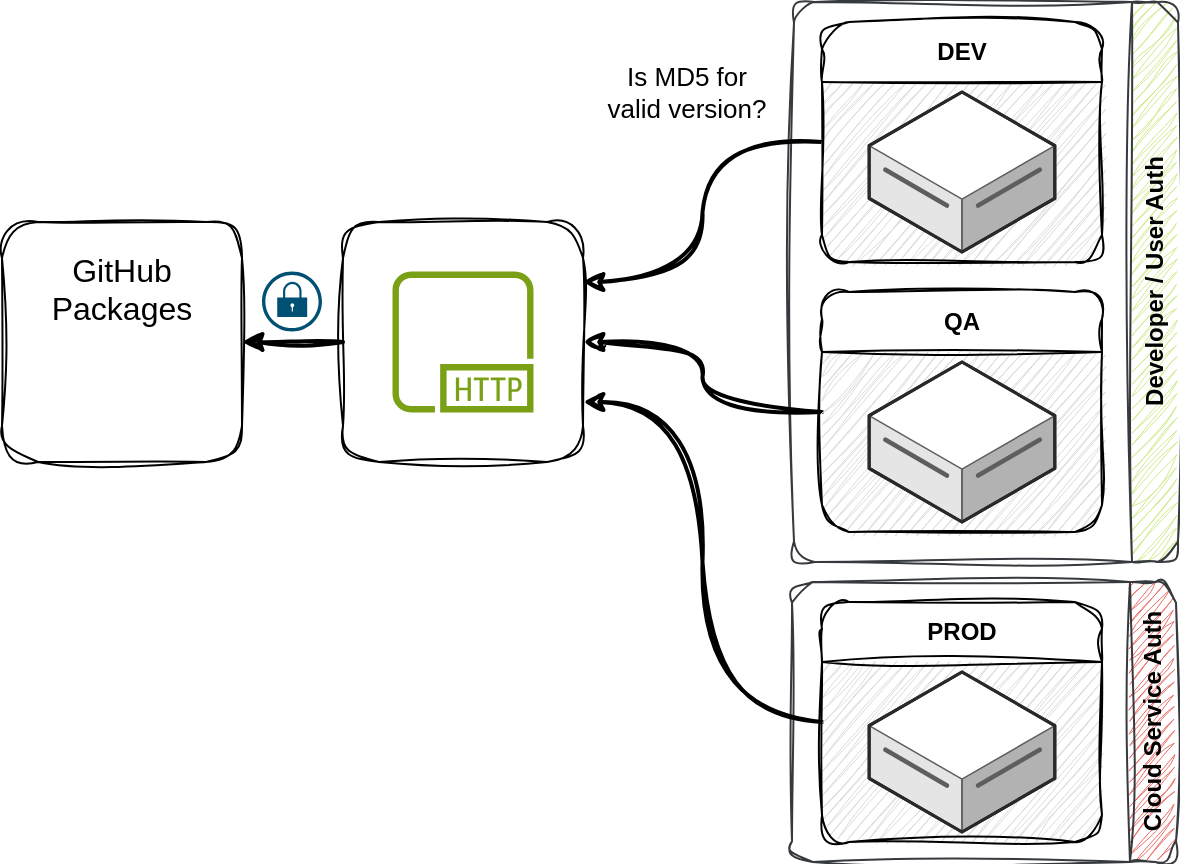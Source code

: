 <mxfile version="24.2.7" type="device">
  <diagram name="Page-1" id="aZTl7uUzjCNNoefpsOVF">
    <mxGraphModel dx="1105" dy="721" grid="1" gridSize="10" guides="1" tooltips="1" connect="1" arrows="1" fold="1" page="1" pageScale="1" pageWidth="850" pageHeight="1100" math="0" shadow="0">
      <root>
        <mxCell id="0" />
        <mxCell id="1" parent="0" />
        <mxCell id="PaoRuIu0SAuf2QuYURzi-19" value="Cloud Service Auth" style="swimlane;horizontal=0;whiteSpace=wrap;html=1;sketch=1;curveFitting=1;jiggle=2;rounded=1;direction=west;fillColor=#EA6B66;strokeColor=#36393d;swimlaneFillColor=none;" vertex="1" parent="1">
          <mxGeometry x="465" y="420" width="192" height="140" as="geometry" />
        </mxCell>
        <mxCell id="PaoRuIu0SAuf2QuYURzi-18" value="Developer / User Auth" style="swimlane;horizontal=0;whiteSpace=wrap;html=1;sketch=1;curveFitting=1;jiggle=2;rounded=1;direction=west;fillColor=#cdeb8b;strokeColor=#36393d;swimlaneFillColor=default;" vertex="1" parent="1">
          <mxGeometry x="466" y="130" width="192" height="280" as="geometry" />
        </mxCell>
        <mxCell id="PaoRuIu0SAuf2QuYURzi-12" style="edgeStyle=orthogonalEdgeStyle;rounded=0;orthogonalLoop=1;jettySize=auto;html=1;exitX=0;exitY=0.5;exitDx=0;exitDy=0;entryX=1;entryY=0.5;entryDx=0;entryDy=0;sketch=1;curveFitting=1;jiggle=2;strokeWidth=2;" edge="1" parent="1" source="sgsb63lR88v3-So0_8k5-28" target="sgsb63lR88v3-So0_8k5-5">
          <mxGeometry relative="1" as="geometry" />
        </mxCell>
        <mxCell id="sgsb63lR88v3-So0_8k5-28" value="" style="rounded=1;whiteSpace=wrap;html=1;sketch=1;curveFitting=1;jiggle=2;horizontal=1;verticalAlign=top;spacingTop=8;" parent="1" vertex="1">
          <mxGeometry x="240.5" y="240" width="120" height="120" as="geometry" />
        </mxCell>
        <mxCell id="sgsb63lR88v3-So0_8k5-5" value="&lt;font style=&quot;font-size: 16px;&quot;&gt;GitHub Packages&lt;/font&gt;" style="rounded=1;whiteSpace=wrap;html=1;sketch=1;curveFitting=1;jiggle=2;horizontal=1;verticalAlign=top;spacingTop=8;" parent="1" vertex="1">
          <mxGeometry x="70" y="240" width="120" height="120" as="geometry" />
        </mxCell>
        <mxCell id="sgsb63lR88v3-So0_8k5-6" value="" style="shape=image;verticalLabelPosition=bottom;labelBackgroundColor=default;verticalAlign=top;aspect=fixed;imageAspect=0;image=https://speedmedia.jfrog.com/08612fe1-9391-4cf3-ac1a-6dd49c36b276/https://media.jfrog.com/wp-content/uploads/2017/11/20133118/Maven-2.png;" parent="1" vertex="1">
          <mxGeometry x="85.43" y="297" width="89.14" height="40" as="geometry" />
        </mxCell>
        <mxCell id="PaoRuIu0SAuf2QuYURzi-13" style="edgeStyle=orthogonalEdgeStyle;rounded=0;orthogonalLoop=1;jettySize=auto;html=1;exitX=0;exitY=0.5;exitDx=0;exitDy=0;entryX=1;entryY=0.25;entryDx=0;entryDy=0;strokeWidth=2;sketch=1;curveFitting=1;jiggle=2;curved=1;" edge="1" parent="1" source="PaoRuIu0SAuf2QuYURzi-3" target="sgsb63lR88v3-So0_8k5-28">
          <mxGeometry relative="1" as="geometry" />
        </mxCell>
        <mxCell id="PaoRuIu0SAuf2QuYURzi-3" value="DEV" style="swimlane;whiteSpace=wrap;html=1;startSize=30;rounded=1;sketch=1;curveFitting=1;jiggle=2;swimlaneFillColor=#DBDBDB;" vertex="1" parent="1">
          <mxGeometry x="480" y="140" width="140" height="120" as="geometry" />
        </mxCell>
        <mxCell id="PaoRuIu0SAuf2QuYURzi-4" value="" style="verticalLabelPosition=bottom;html=1;verticalAlign=top;strokeWidth=1;align=center;outlineConnect=0;dashed=0;outlineConnect=0;shape=mxgraph.aws3d.dataServer;strokeColor=#5E5E5E;aspect=fixed;" vertex="1" parent="PaoRuIu0SAuf2QuYURzi-3">
          <mxGeometry x="23.58" y="35" width="92.83" height="80" as="geometry" />
        </mxCell>
        <mxCell id="PaoRuIu0SAuf2QuYURzi-7" value="" style="sketch=0;outlineConnect=0;fontColor=#232F3E;gradientColor=none;fillColor=#7AA116;strokeColor=none;dashed=0;verticalLabelPosition=bottom;verticalAlign=top;align=center;html=1;fontSize=12;fontStyle=0;aspect=fixed;pointerEvents=1;shape=mxgraph.aws4.http_protocol;" vertex="1" parent="1">
          <mxGeometry x="265.25" y="264.75" width="70.5" height="70.5" as="geometry" />
        </mxCell>
        <mxCell id="PaoRuIu0SAuf2QuYURzi-14" style="edgeStyle=orthogonalEdgeStyle;rounded=0;orthogonalLoop=1;jettySize=auto;html=1;exitX=0;exitY=0.5;exitDx=0;exitDy=0;entryX=1;entryY=0.5;entryDx=0;entryDy=0;sketch=1;curveFitting=1;jiggle=2;strokeWidth=2;curved=1;" edge="1" parent="1" source="PaoRuIu0SAuf2QuYURzi-8" target="sgsb63lR88v3-So0_8k5-28">
          <mxGeometry relative="1" as="geometry" />
        </mxCell>
        <mxCell id="PaoRuIu0SAuf2QuYURzi-8" value="QA" style="swimlane;whiteSpace=wrap;html=1;startSize=30;rounded=1;sketch=1;curveFitting=1;jiggle=2;swimlaneFillColor=#DBDBDB;" vertex="1" parent="1">
          <mxGeometry x="480" y="275" width="140" height="120" as="geometry" />
        </mxCell>
        <mxCell id="PaoRuIu0SAuf2QuYURzi-9" value="" style="verticalLabelPosition=bottom;html=1;verticalAlign=top;strokeWidth=1;align=center;outlineConnect=0;dashed=0;outlineConnect=0;shape=mxgraph.aws3d.dataServer;strokeColor=#5E5E5E;aspect=fixed;" vertex="1" parent="PaoRuIu0SAuf2QuYURzi-8">
          <mxGeometry x="23.58" y="35" width="92.83" height="80" as="geometry" />
        </mxCell>
        <mxCell id="PaoRuIu0SAuf2QuYURzi-15" style="edgeStyle=orthogonalEdgeStyle;rounded=0;orthogonalLoop=1;jettySize=auto;html=1;exitX=0;exitY=0.5;exitDx=0;exitDy=0;entryX=1;entryY=0.75;entryDx=0;entryDy=0;sketch=1;curveFitting=1;jiggle=2;strokeWidth=2;curved=1;" edge="1" parent="1" source="PaoRuIu0SAuf2QuYURzi-10" target="sgsb63lR88v3-So0_8k5-28">
          <mxGeometry relative="1" as="geometry" />
        </mxCell>
        <mxCell id="PaoRuIu0SAuf2QuYURzi-10" value="PROD" style="swimlane;whiteSpace=wrap;html=1;startSize=30;rounded=1;sketch=1;curveFitting=1;jiggle=2;swimlaneFillColor=#DBDBDB;fillColor=default;" vertex="1" parent="1">
          <mxGeometry x="480" y="430" width="140" height="120" as="geometry" />
        </mxCell>
        <mxCell id="PaoRuIu0SAuf2QuYURzi-11" value="" style="verticalLabelPosition=bottom;html=1;verticalAlign=top;strokeWidth=1;align=center;outlineConnect=0;dashed=0;outlineConnect=0;shape=mxgraph.aws3d.dataServer;strokeColor=#5E5E5E;aspect=fixed;" vertex="1" parent="PaoRuIu0SAuf2QuYURzi-10">
          <mxGeometry x="23.58" y="35" width="92.83" height="80" as="geometry" />
        </mxCell>
        <mxCell id="PaoRuIu0SAuf2QuYURzi-16" value="Is MD5 for&lt;br style=&quot;font-size: 13px;&quot;&gt;valid version?" style="text;html=1;align=center;verticalAlign=middle;whiteSpace=wrap;rounded=0;fontSize=13;" vertex="1" parent="1">
          <mxGeometry x="370" y="160" width="85" height="30" as="geometry" />
        </mxCell>
        <mxCell id="PaoRuIu0SAuf2QuYURzi-17" value="" style="sketch=0;points=[[0.5,0,0],[1,0.5,0],[0.5,1,0],[0,0.5,0],[0.145,0.145,0],[0.856,0.145,0],[0.855,0.856,0],[0.145,0.855,0]];verticalLabelPosition=bottom;html=1;verticalAlign=top;aspect=fixed;align=center;pointerEvents=1;shape=mxgraph.cisco19.lock;fillColor=#005073;strokeColor=none;" vertex="1" parent="1">
          <mxGeometry x="200" y="264.75" width="30" height="30" as="geometry" />
        </mxCell>
      </root>
    </mxGraphModel>
  </diagram>
</mxfile>

